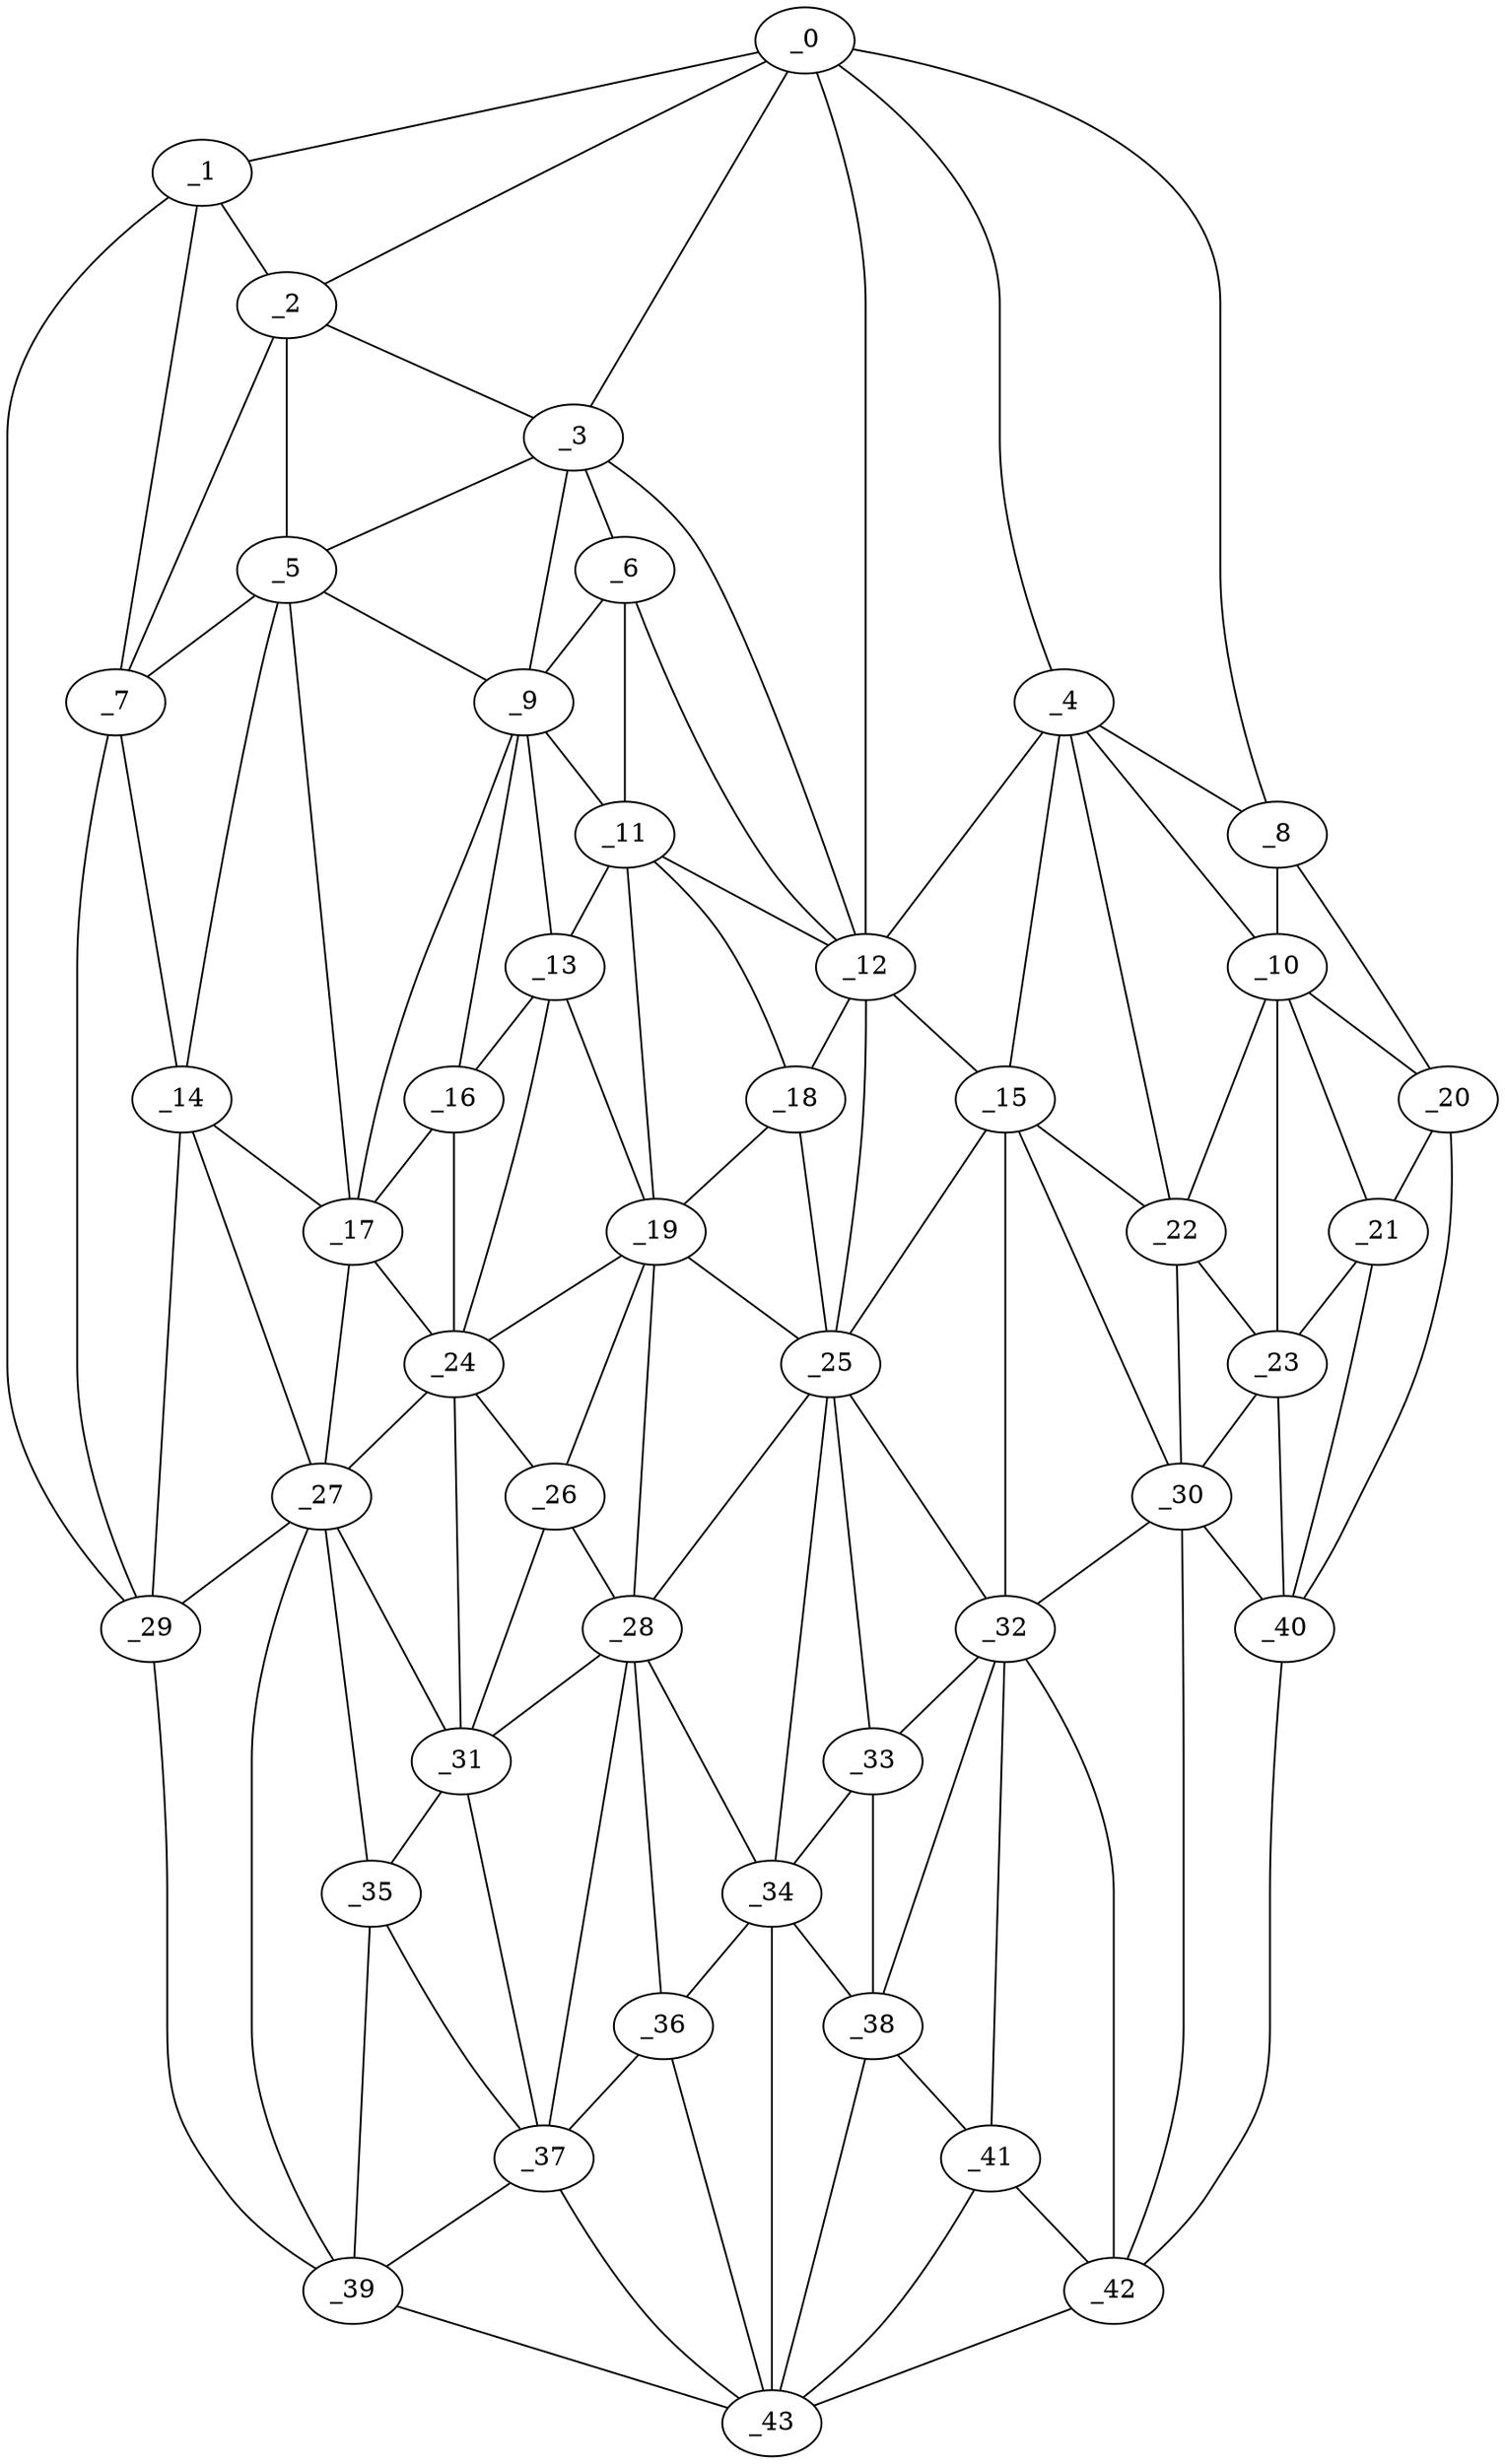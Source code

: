 graph "obj49__330.gxl" {
	_0	 [x=36,
		y=9];
	_1	 [x=37,
		y=120];
	_0 -- _1	 [valence=1];
	_2	 [x=38,
		y=113];
	_0 -- _2	 [valence=2];
	_3	 [x=42,
		y=77];
	_0 -- _3	 [valence=2];
	_4	 [x=43,
		y=12];
	_0 -- _4	 [valence=1];
	_8	 [x=49,
		y=3];
	_0 -- _8	 [valence=1];
	_12	 [x=56,
		y=57];
	_0 -- _12	 [valence=2];
	_1 -- _2	 [valence=1];
	_7	 [x=48,
		y=105];
	_1 -- _7	 [valence=2];
	_29	 [x=75,
		y=113];
	_1 -- _29	 [valence=1];
	_2 -- _3	 [valence=1];
	_5	 [x=45,
		y=96];
	_2 -- _5	 [valence=2];
	_2 -- _7	 [valence=1];
	_3 -- _5	 [valence=2];
	_6	 [x=46,
		y=75];
	_3 -- _6	 [valence=2];
	_9	 [x=50,
		y=85];
	_3 -- _9	 [valence=1];
	_3 -- _12	 [valence=2];
	_4 -- _8	 [valence=2];
	_10	 [x=51,
		y=10];
	_4 -- _10	 [valence=2];
	_4 -- _12	 [valence=2];
	_15	 [x=61,
		y=43];
	_4 -- _15	 [valence=2];
	_22	 [x=67,
		y=27];
	_4 -- _22	 [valence=1];
	_5 -- _7	 [valence=2];
	_5 -- _9	 [valence=2];
	_14	 [x=60,
		y=102];
	_5 -- _14	 [valence=1];
	_17	 [x=62,
		y=90];
	_5 -- _17	 [valence=1];
	_6 -- _9	 [valence=2];
	_11	 [x=54,
		y=72];
	_6 -- _11	 [valence=1];
	_6 -- _12	 [valence=1];
	_7 -- _14	 [valence=2];
	_7 -- _29	 [valence=2];
	_8 -- _10	 [valence=2];
	_20	 [x=66,
		y=4];
	_8 -- _20	 [valence=1];
	_9 -- _11	 [valence=2];
	_13	 [x=60,
		y=79];
	_9 -- _13	 [valence=2];
	_16	 [x=61,
		y=84];
	_9 -- _16	 [valence=2];
	_9 -- _17	 [valence=2];
	_10 -- _20	 [valence=2];
	_21	 [x=66,
		y=11];
	_10 -- _21	 [valence=2];
	_10 -- _22	 [valence=2];
	_23	 [x=69,
		y=19];
	_10 -- _23	 [valence=2];
	_11 -- _12	 [valence=2];
	_11 -- _13	 [valence=2];
	_18	 [x=64,
		y=68];
	_11 -- _18	 [valence=2];
	_19	 [x=64,
		y=74];
	_11 -- _19	 [valence=1];
	_12 -- _15	 [valence=2];
	_12 -- _18	 [valence=1];
	_25	 [x=71,
		y=66];
	_12 -- _25	 [valence=2];
	_13 -- _16	 [valence=1];
	_13 -- _19	 [valence=2];
	_24	 [x=70,
		y=84];
	_13 -- _24	 [valence=2];
	_14 -- _17	 [valence=2];
	_27	 [x=73,
		y=96];
	_14 -- _27	 [valence=1];
	_14 -- _29	 [valence=1];
	_15 -- _22	 [valence=2];
	_15 -- _25	 [valence=2];
	_30	 [x=79,
		y=28];
	_15 -- _30	 [valence=2];
	_32	 [x=83,
		y=48];
	_15 -- _32	 [valence=2];
	_16 -- _17	 [valence=1];
	_16 -- _24	 [valence=2];
	_17 -- _24	 [valence=2];
	_17 -- _27	 [valence=2];
	_18 -- _19	 [valence=2];
	_18 -- _25	 [valence=1];
	_19 -- _24	 [valence=1];
	_19 -- _25	 [valence=2];
	_26	 [x=72,
		y=78];
	_19 -- _26	 [valence=1];
	_28	 [x=75,
		y=74];
	_19 -- _28	 [valence=2];
	_20 -- _21	 [valence=2];
	_40	 [x=94,
		y=9];
	_20 -- _40	 [valence=1];
	_21 -- _23	 [valence=2];
	_21 -- _40	 [valence=2];
	_22 -- _23	 [valence=1];
	_22 -- _30	 [valence=1];
	_23 -- _30	 [valence=2];
	_23 -- _40	 [valence=2];
	_24 -- _26	 [valence=2];
	_24 -- _27	 [valence=2];
	_31	 [x=81,
		y=84];
	_24 -- _31	 [valence=2];
	_25 -- _28	 [valence=2];
	_25 -- _32	 [valence=2];
	_33	 [x=85,
		y=60];
	_25 -- _33	 [valence=1];
	_34	 [x=87,
		y=67];
	_25 -- _34	 [valence=2];
	_26 -- _28	 [valence=2];
	_26 -- _31	 [valence=1];
	_27 -- _29	 [valence=2];
	_27 -- _31	 [valence=2];
	_35	 [x=87,
		y=87];
	_27 -- _35	 [valence=1];
	_39	 [x=90,
		y=102];
	_27 -- _39	 [valence=1];
	_28 -- _31	 [valence=2];
	_28 -- _34	 [valence=2];
	_36	 [x=89,
		y=73];
	_28 -- _36	 [valence=1];
	_37	 [x=89,
		y=78];
	_28 -- _37	 [valence=2];
	_29 -- _39	 [valence=1];
	_30 -- _32	 [valence=2];
	_30 -- _40	 [valence=2];
	_42	 [x=97,
		y=41];
	_30 -- _42	 [valence=1];
	_31 -- _35	 [valence=2];
	_31 -- _37	 [valence=1];
	_32 -- _33	 [valence=2];
	_38	 [x=90,
		y=56];
	_32 -- _38	 [valence=2];
	_41	 [x=94,
		y=49];
	_32 -- _41	 [valence=2];
	_32 -- _42	 [valence=1];
	_33 -- _34	 [valence=1];
	_33 -- _38	 [valence=2];
	_34 -- _36	 [valence=1];
	_34 -- _38	 [valence=2];
	_43	 [x=97,
		y=58];
	_34 -- _43	 [valence=2];
	_35 -- _37	 [valence=1];
	_35 -- _39	 [valence=2];
	_36 -- _37	 [valence=2];
	_36 -- _43	 [valence=2];
	_37 -- _39	 [valence=1];
	_37 -- _43	 [valence=1];
	_38 -- _41	 [valence=2];
	_38 -- _43	 [valence=1];
	_39 -- _43	 [valence=1];
	_40 -- _42	 [valence=1];
	_41 -- _42	 [valence=2];
	_41 -- _43	 [valence=2];
	_42 -- _43	 [valence=1];
}
